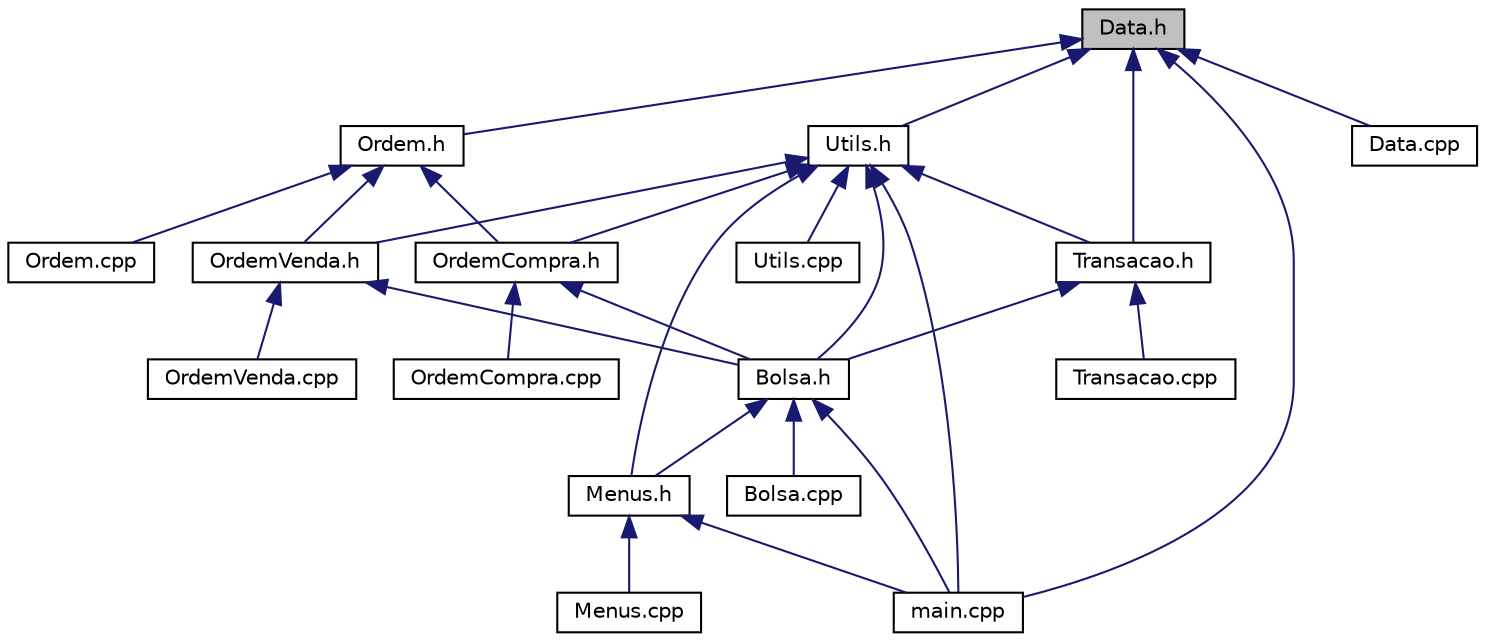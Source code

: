 digraph "Data.h"
{
  edge [fontname="Helvetica",fontsize="10",labelfontname="Helvetica",labelfontsize="10"];
  node [fontname="Helvetica",fontsize="10",shape=record];
  Node5 [label="Data.h",height=0.2,width=0.4,color="black", fillcolor="grey75", style="filled", fontcolor="black"];
  Node5 -> Node6 [dir="back",color="midnightblue",fontsize="10",style="solid"];
  Node6 [label="Ordem.h",height=0.2,width=0.4,color="black", fillcolor="white", style="filled",URL="$_ordem_8h.html"];
  Node6 -> Node7 [dir="back",color="midnightblue",fontsize="10",style="solid"];
  Node7 [label="OrdemVenda.h",height=0.2,width=0.4,color="black", fillcolor="white", style="filled",URL="$_ordem_venda_8h.html"];
  Node7 -> Node8 [dir="back",color="midnightblue",fontsize="10",style="solid"];
  Node8 [label="Bolsa.h",height=0.2,width=0.4,color="black", fillcolor="white", style="filled",URL="$_bolsa_8h.html"];
  Node8 -> Node9 [dir="back",color="midnightblue",fontsize="10",style="solid"];
  Node9 [label="Bolsa.cpp",height=0.2,width=0.4,color="black", fillcolor="white", style="filled",URL="$_bolsa_8cpp.html"];
  Node8 -> Node10 [dir="back",color="midnightblue",fontsize="10",style="solid"];
  Node10 [label="main.cpp",height=0.2,width=0.4,color="black", fillcolor="white", style="filled",URL="$main_8cpp.html"];
  Node8 -> Node11 [dir="back",color="midnightblue",fontsize="10",style="solid"];
  Node11 [label="Menus.h",height=0.2,width=0.4,color="black", fillcolor="white", style="filled",URL="$_menus_8h.html"];
  Node11 -> Node10 [dir="back",color="midnightblue",fontsize="10",style="solid"];
  Node11 -> Node12 [dir="back",color="midnightblue",fontsize="10",style="solid"];
  Node12 [label="Menus.cpp",height=0.2,width=0.4,color="black", fillcolor="white", style="filled",URL="$_menus_8cpp.html"];
  Node7 -> Node13 [dir="back",color="midnightblue",fontsize="10",style="solid"];
  Node13 [label="OrdemVenda.cpp",height=0.2,width=0.4,color="black", fillcolor="white", style="filled",URL="$_ordem_venda_8cpp.html"];
  Node6 -> Node14 [dir="back",color="midnightblue",fontsize="10",style="solid"];
  Node14 [label="OrdemCompra.h",height=0.2,width=0.4,color="black", fillcolor="white", style="filled",URL="$_ordem_compra_8h.html"];
  Node14 -> Node8 [dir="back",color="midnightblue",fontsize="10",style="solid"];
  Node14 -> Node15 [dir="back",color="midnightblue",fontsize="10",style="solid"];
  Node15 [label="OrdemCompra.cpp",height=0.2,width=0.4,color="black", fillcolor="white", style="filled",URL="$_ordem_compra_8cpp.html"];
  Node6 -> Node16 [dir="back",color="midnightblue",fontsize="10",style="solid"];
  Node16 [label="Ordem.cpp",height=0.2,width=0.4,color="black", fillcolor="white", style="filled",URL="$_ordem_8cpp.html"];
  Node5 -> Node17 [dir="back",color="midnightblue",fontsize="10",style="solid"];
  Node17 [label="Utils.h",height=0.2,width=0.4,color="black", fillcolor="white", style="filled",URL="$_utils_8h.html"];
  Node17 -> Node7 [dir="back",color="midnightblue",fontsize="10",style="solid"];
  Node17 -> Node14 [dir="back",color="midnightblue",fontsize="10",style="solid"];
  Node17 -> Node8 [dir="back",color="midnightblue",fontsize="10",style="solid"];
  Node17 -> Node18 [dir="back",color="midnightblue",fontsize="10",style="solid"];
  Node18 [label="Transacao.h",height=0.2,width=0.4,color="black", fillcolor="white", style="filled",URL="$_transacao_8h.html"];
  Node18 -> Node8 [dir="back",color="midnightblue",fontsize="10",style="solid"];
  Node18 -> Node19 [dir="back",color="midnightblue",fontsize="10",style="solid"];
  Node19 [label="Transacao.cpp",height=0.2,width=0.4,color="black", fillcolor="white", style="filled",URL="$_transacao_8cpp.html"];
  Node17 -> Node11 [dir="back",color="midnightblue",fontsize="10",style="solid"];
  Node17 -> Node10 [dir="back",color="midnightblue",fontsize="10",style="solid"];
  Node17 -> Node20 [dir="back",color="midnightblue",fontsize="10",style="solid"];
  Node20 [label="Utils.cpp",height=0.2,width=0.4,color="black", fillcolor="white", style="filled",URL="$_utils_8cpp.html"];
  Node5 -> Node18 [dir="back",color="midnightblue",fontsize="10",style="solid"];
  Node5 -> Node21 [dir="back",color="midnightblue",fontsize="10",style="solid"];
  Node21 [label="Data.cpp",height=0.2,width=0.4,color="black", fillcolor="white", style="filled",URL="$_data_8cpp.html"];
  Node5 -> Node10 [dir="back",color="midnightblue",fontsize="10",style="solid"];
}
